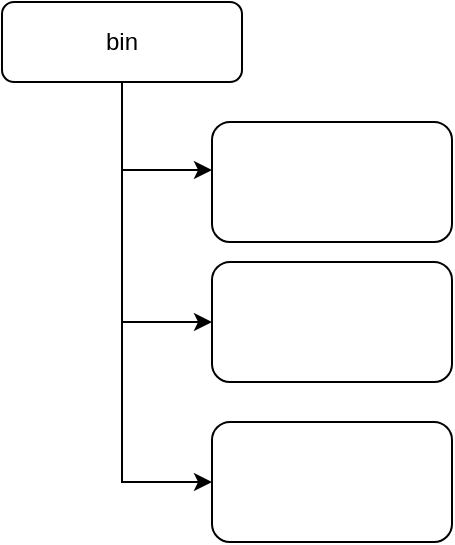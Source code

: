 <mxfile version="15.0.6" type="github">
  <diagram id="XtyKIoU8i20ujaV0Qph4" name="Page-1">
    <mxGraphModel dx="1350" dy="912" grid="1" gridSize="10" guides="1" tooltips="1" connect="1" arrows="1" fold="1" page="1" pageScale="1" pageWidth="850" pageHeight="1100" math="0" shadow="0">
      <root>
        <mxCell id="0" />
        <mxCell id="1" parent="0" />
        <mxCell id="po5aWfVw6HJRFRj6wO3o-3" style="edgeStyle=orthogonalEdgeStyle;rounded=0;orthogonalLoop=1;jettySize=auto;html=1;entryX=0;entryY=0.4;entryDx=0;entryDy=0;entryPerimeter=0;" edge="1" parent="1" source="po5aWfVw6HJRFRj6wO3o-1" target="po5aWfVw6HJRFRj6wO3o-2">
          <mxGeometry relative="1" as="geometry" />
        </mxCell>
        <mxCell id="po5aWfVw6HJRFRj6wO3o-6" style="edgeStyle=orthogonalEdgeStyle;rounded=0;orthogonalLoop=1;jettySize=auto;html=1;entryX=0;entryY=0.5;entryDx=0;entryDy=0;" edge="1" parent="1" source="po5aWfVw6HJRFRj6wO3o-1" target="po5aWfVw6HJRFRj6wO3o-5">
          <mxGeometry relative="1" as="geometry" />
        </mxCell>
        <mxCell id="po5aWfVw6HJRFRj6wO3o-7" style="edgeStyle=orthogonalEdgeStyle;rounded=0;orthogonalLoop=1;jettySize=auto;html=1;entryX=0;entryY=0.5;entryDx=0;entryDy=0;" edge="1" parent="1" source="po5aWfVw6HJRFRj6wO3o-1" target="po5aWfVw6HJRFRj6wO3o-4">
          <mxGeometry relative="1" as="geometry" />
        </mxCell>
        <mxCell id="po5aWfVw6HJRFRj6wO3o-1" value="bin" style="rounded=1;whiteSpace=wrap;html=1;" vertex="1" parent="1">
          <mxGeometry x="200" y="210" width="120" height="40" as="geometry" />
        </mxCell>
        <mxCell id="po5aWfVw6HJRFRj6wO3o-2" value="" style="rounded=1;whiteSpace=wrap;html=1;" vertex="1" parent="1">
          <mxGeometry x="305" y="270" width="120" height="60" as="geometry" />
        </mxCell>
        <mxCell id="po5aWfVw6HJRFRj6wO3o-4" value="" style="rounded=1;whiteSpace=wrap;html=1;" vertex="1" parent="1">
          <mxGeometry x="305" y="420" width="120" height="60" as="geometry" />
        </mxCell>
        <mxCell id="po5aWfVw6HJRFRj6wO3o-5" value="" style="rounded=1;whiteSpace=wrap;html=1;" vertex="1" parent="1">
          <mxGeometry x="305" y="340" width="120" height="60" as="geometry" />
        </mxCell>
      </root>
    </mxGraphModel>
  </diagram>
</mxfile>
